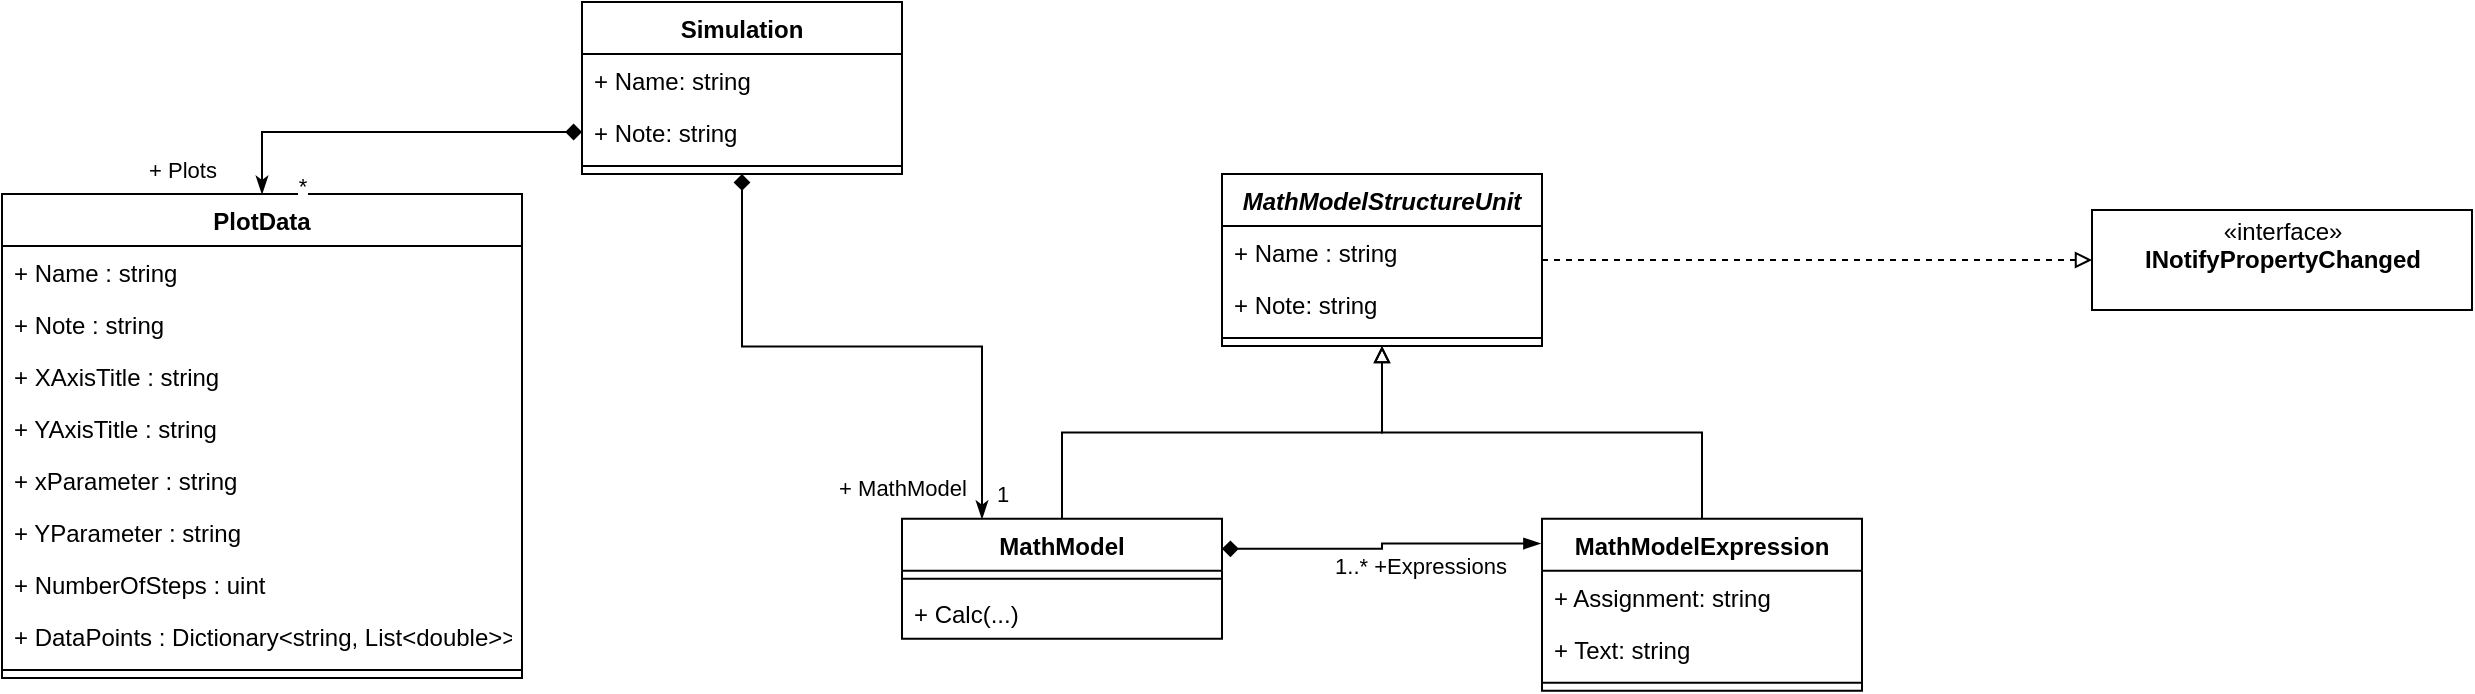 <mxfile version="14.1.8" type="device" pages="2"><diagram id="C5RBs43oDa-KdzZeNtuy" name="Class Diagram MathModel"><mxGraphModel dx="1951" dy="472" grid="1" gridSize="10" guides="1" tooltips="1" connect="1" arrows="1" fold="1" page="1" pageScale="1" pageWidth="1169" pageHeight="827" math="0" shadow="0"><root><mxCell id="WIyWlLk6GJQsqaUBKTNV-0"/><mxCell id="WIyWlLk6GJQsqaUBKTNV-1" parent="WIyWlLk6GJQsqaUBKTNV-0"/><mxCell id="z9XujFZbDLUOEMHp9Bc6-28" style="edgeStyle=orthogonalEdgeStyle;rounded=0;sketch=0;orthogonalLoop=1;jettySize=auto;html=1;shadow=0;startArrow=none;startFill=0;endArrow=block;endFill=0;dashed=1;" parent="WIyWlLk6GJQsqaUBKTNV-1" source="XYw_rAjw2vk9Df0v5EG6-4" target="z9XujFZbDLUOEMHp9Bc6-27" edge="1"><mxGeometry relative="1" as="geometry"/></mxCell><mxCell id="XYw_rAjw2vk9Df0v5EG6-4" value="MathModelStructureUnit" style="swimlane;fontStyle=3;align=center;verticalAlign=top;childLayout=stackLayout;horizontal=1;startSize=26;horizontalStack=0;resizeParent=1;resizeParentMax=0;resizeLast=0;collapsible=1;marginBottom=0;" parent="WIyWlLk6GJQsqaUBKTNV-1" vertex="1"><mxGeometry x="440" y="190" width="160" height="86" as="geometry"/></mxCell><mxCell id="XYw_rAjw2vk9Df0v5EG6-5" value="+ Name : string" style="text;strokeColor=none;fillColor=none;align=left;verticalAlign=top;spacingLeft=4;spacingRight=4;overflow=hidden;rotatable=0;points=[[0,0.5],[1,0.5]];portConstraint=eastwest;" parent="XYw_rAjw2vk9Df0v5EG6-4" vertex="1"><mxGeometry y="26" width="160" height="26" as="geometry"/></mxCell><mxCell id="XYw_rAjw2vk9Df0v5EG6-9" value="+ Note: string" style="text;strokeColor=none;fillColor=none;align=left;verticalAlign=top;spacingLeft=4;spacingRight=4;overflow=hidden;rotatable=0;points=[[0,0.5],[1,0.5]];portConstraint=eastwest;" parent="XYw_rAjw2vk9Df0v5EG6-4" vertex="1"><mxGeometry y="52" width="160" height="26" as="geometry"/></mxCell><mxCell id="XYw_rAjw2vk9Df0v5EG6-6" value="" style="line;strokeWidth=1;fillColor=none;align=left;verticalAlign=middle;spacingTop=-1;spacingLeft=3;spacingRight=3;rotatable=0;labelPosition=right;points=[];portConstraint=eastwest;" parent="XYw_rAjw2vk9Df0v5EG6-4" vertex="1"><mxGeometry y="78" width="160" height="8" as="geometry"/></mxCell><mxCell id="z9XujFZbDLUOEMHp9Bc6-29" style="edgeStyle=orthogonalEdgeStyle;rounded=0;sketch=0;orthogonalLoop=1;jettySize=auto;html=1;entryX=-0.005;entryY=0.144;entryDx=0;entryDy=0;shadow=0;startArrow=diamond;startFill=1;endArrow=blockThin;endFill=1;exitX=1;exitY=0.25;exitDx=0;exitDy=0;entryPerimeter=0;" parent="WIyWlLk6GJQsqaUBKTNV-1" source="z9XujFZbDLUOEMHp9Bc6-0" target="z9XujFZbDLUOEMHp9Bc6-4" edge="1"><mxGeometry relative="1" as="geometry"/></mxCell><mxCell id="z9XujFZbDLUOEMHp9Bc6-30" value="1..* +Expressions" style="edgeLabel;html=1;align=center;verticalAlign=middle;resizable=0;points=[];" parent="z9XujFZbDLUOEMHp9Bc6-29" vertex="1" connectable="0"><mxGeometry x="0.678" y="-2" relative="1" as="geometry"><mxPoint x="-35" y="9.0" as="offset"/></mxGeometry></mxCell><mxCell id="z9XujFZbDLUOEMHp9Bc6-0" value="MathModel" style="swimlane;fontStyle=1;align=center;verticalAlign=top;childLayout=stackLayout;horizontal=1;startSize=26;horizontalStack=0;resizeParent=1;resizeParentMax=0;resizeLast=0;collapsible=1;marginBottom=0;" parent="WIyWlLk6GJQsqaUBKTNV-1" vertex="1"><mxGeometry x="280" y="362.41" width="160" height="60" as="geometry"/></mxCell><mxCell id="z9XujFZbDLUOEMHp9Bc6-2" value="" style="line;strokeWidth=1;fillColor=none;align=left;verticalAlign=middle;spacingTop=-1;spacingLeft=3;spacingRight=3;rotatable=0;labelPosition=right;points=[];portConstraint=eastwest;" parent="z9XujFZbDLUOEMHp9Bc6-0" vertex="1"><mxGeometry y="26" width="160" height="8" as="geometry"/></mxCell><mxCell id="z9XujFZbDLUOEMHp9Bc6-3" value="+ Calc(...)" style="text;strokeColor=none;fillColor=none;align=left;verticalAlign=top;spacingLeft=4;spacingRight=4;overflow=hidden;rotatable=0;points=[[0,0.5],[1,0.5]];portConstraint=eastwest;" parent="z9XujFZbDLUOEMHp9Bc6-0" vertex="1"><mxGeometry y="34" width="160" height="26" as="geometry"/></mxCell><mxCell id="z9XujFZbDLUOEMHp9Bc6-4" value="MathModelExpression" style="swimlane;fontStyle=1;align=center;verticalAlign=top;childLayout=stackLayout;horizontal=1;startSize=26;horizontalStack=0;resizeParent=1;resizeParentMax=0;resizeLast=0;collapsible=1;marginBottom=0;" parent="WIyWlLk6GJQsqaUBKTNV-1" vertex="1"><mxGeometry x="600" y="362.41" width="160" height="86" as="geometry"/></mxCell><mxCell id="z9XujFZbDLUOEMHp9Bc6-5" value="+ Assignment: string" style="text;strokeColor=none;fillColor=none;align=left;verticalAlign=top;spacingLeft=4;spacingRight=4;overflow=hidden;rotatable=0;points=[[0,0.5],[1,0.5]];portConstraint=eastwest;" parent="z9XujFZbDLUOEMHp9Bc6-4" vertex="1"><mxGeometry y="26" width="160" height="26" as="geometry"/></mxCell><mxCell id="EHW4iD2-MLpQvyG2LRDt-0" value="+ Text: string" style="text;strokeColor=none;fillColor=none;align=left;verticalAlign=top;spacingLeft=4;spacingRight=4;overflow=hidden;rotatable=0;points=[[0,0.5],[1,0.5]];portConstraint=eastwest;" vertex="1" parent="z9XujFZbDLUOEMHp9Bc6-4"><mxGeometry y="52" width="160" height="26" as="geometry"/></mxCell><mxCell id="z9XujFZbDLUOEMHp9Bc6-6" value="" style="line;strokeWidth=1;fillColor=none;align=left;verticalAlign=middle;spacingTop=-1;spacingLeft=3;spacingRight=3;rotatable=0;labelPosition=right;points=[];portConstraint=eastwest;" parent="z9XujFZbDLUOEMHp9Bc6-4" vertex="1"><mxGeometry y="78" width="160" height="8" as="geometry"/></mxCell><mxCell id="z9XujFZbDLUOEMHp9Bc6-8" style="edgeStyle=orthogonalEdgeStyle;rounded=0;orthogonalLoop=1;jettySize=auto;html=1;endArrow=block;endFill=0;exitX=0.5;exitY=0;exitDx=0;exitDy=0;" parent="WIyWlLk6GJQsqaUBKTNV-1" source="z9XujFZbDLUOEMHp9Bc6-4" target="XYw_rAjw2vk9Df0v5EG6-4" edge="1"><mxGeometry relative="1" as="geometry"><mxPoint x="630" y="369" as="sourcePoint"/><mxPoint x="480" y="280" as="targetPoint"/></mxGeometry></mxCell><mxCell id="z9XujFZbDLUOEMHp9Bc6-10" style="edgeStyle=orthogonalEdgeStyle;rounded=0;orthogonalLoop=1;jettySize=auto;html=1;endArrow=block;endFill=0;exitX=0.5;exitY=0;exitDx=0;exitDy=0;" parent="WIyWlLk6GJQsqaUBKTNV-1" source="z9XujFZbDLUOEMHp9Bc6-0" target="XYw_rAjw2vk9Df0v5EG6-4" edge="1"><mxGeometry relative="1" as="geometry"><mxPoint x="520" y="290" as="targetPoint"/></mxGeometry></mxCell><mxCell id="z9XujFZbDLUOEMHp9Bc6-27" value="«interface»&lt;br&gt;&lt;b&gt;INotifyPropertyChanged&lt;br&gt;&lt;br&gt;&lt;/b&gt;" style="html=1;" parent="WIyWlLk6GJQsqaUBKTNV-1" vertex="1"><mxGeometry x="875" y="208" width="190" height="50" as="geometry"/></mxCell><mxCell id="EHW4iD2-MLpQvyG2LRDt-16" style="edgeStyle=orthogonalEdgeStyle;rounded=0;orthogonalLoop=1;jettySize=auto;html=1;entryX=0.25;entryY=0;entryDx=0;entryDy=0;startArrow=diamond;startFill=1;endArrow=classicThin;endFill=1;" edge="1" parent="WIyWlLk6GJQsqaUBKTNV-1" source="EHW4iD2-MLpQvyG2LRDt-1" target="z9XujFZbDLUOEMHp9Bc6-0"><mxGeometry relative="1" as="geometry"/></mxCell><mxCell id="EHW4iD2-MLpQvyG2LRDt-17" value="+ MathModel" style="edgeLabel;html=1;align=center;verticalAlign=middle;resizable=0;points=[];" vertex="1" connectable="0" parent="EHW4iD2-MLpQvyG2LRDt-16"><mxGeometry x="0.895" relative="1" as="geometry"><mxPoint x="-40" as="offset"/></mxGeometry></mxCell><mxCell id="EHW4iD2-MLpQvyG2LRDt-18" value="1" style="edgeLabel;html=1;align=center;verticalAlign=middle;resizable=0;points=[];" vertex="1" connectable="0" parent="EHW4iD2-MLpQvyG2LRDt-16"><mxGeometry x="0.812" y="2" relative="1" as="geometry"><mxPoint x="8" y="15" as="offset"/></mxGeometry></mxCell><mxCell id="EHW4iD2-MLpQvyG2LRDt-1" value="Simulation" style="swimlane;fontStyle=1;align=center;verticalAlign=top;childLayout=stackLayout;horizontal=1;startSize=26;horizontalStack=0;resizeParent=1;resizeParentMax=0;resizeLast=0;collapsible=1;marginBottom=0;" vertex="1" parent="WIyWlLk6GJQsqaUBKTNV-1"><mxGeometry x="120" y="104" width="160" height="86" as="geometry"/></mxCell><mxCell id="EHW4iD2-MLpQvyG2LRDt-2" value="+ Name: string" style="text;strokeColor=none;fillColor=none;align=left;verticalAlign=top;spacingLeft=4;spacingRight=4;overflow=hidden;rotatable=0;points=[[0,0.5],[1,0.5]];portConstraint=eastwest;" vertex="1" parent="EHW4iD2-MLpQvyG2LRDt-1"><mxGeometry y="26" width="160" height="26" as="geometry"/></mxCell><mxCell id="EHW4iD2-MLpQvyG2LRDt-5" value="+ Note: string" style="text;strokeColor=none;fillColor=none;align=left;verticalAlign=top;spacingLeft=4;spacingRight=4;overflow=hidden;rotatable=0;points=[[0,0.5],[1,0.5]];portConstraint=eastwest;" vertex="1" parent="EHW4iD2-MLpQvyG2LRDt-1"><mxGeometry y="52" width="160" height="26" as="geometry"/></mxCell><mxCell id="EHW4iD2-MLpQvyG2LRDt-3" value="" style="line;strokeWidth=1;fillColor=none;align=left;verticalAlign=middle;spacingTop=-1;spacingLeft=3;spacingRight=3;rotatable=0;labelPosition=right;points=[];portConstraint=eastwest;" vertex="1" parent="EHW4iD2-MLpQvyG2LRDt-1"><mxGeometry y="78" width="160" height="8" as="geometry"/></mxCell><mxCell id="EHW4iD2-MLpQvyG2LRDt-10" value="PlotData" style="swimlane;fontStyle=1;align=center;verticalAlign=top;childLayout=stackLayout;horizontal=1;startSize=26;horizontalStack=0;resizeParent=1;resizeParentMax=0;resizeLast=0;collapsible=1;marginBottom=0;" vertex="1" parent="WIyWlLk6GJQsqaUBKTNV-1"><mxGeometry x="-170" y="200" width="260" height="242" as="geometry"/></mxCell><mxCell id="EHW4iD2-MLpQvyG2LRDt-11" value="+ Name : string" style="text;strokeColor=none;fillColor=none;align=left;verticalAlign=top;spacingLeft=4;spacingRight=4;overflow=hidden;rotatable=0;points=[[0,0.5],[1,0.5]];portConstraint=eastwest;" vertex="1" parent="EHW4iD2-MLpQvyG2LRDt-10"><mxGeometry y="26" width="260" height="26" as="geometry"/></mxCell><mxCell id="EHW4iD2-MLpQvyG2LRDt-20" value="+ Note : string" style="text;strokeColor=none;fillColor=none;align=left;verticalAlign=top;spacingLeft=4;spacingRight=4;overflow=hidden;rotatable=0;points=[[0,0.5],[1,0.5]];portConstraint=eastwest;" vertex="1" parent="EHW4iD2-MLpQvyG2LRDt-10"><mxGeometry y="52" width="260" height="26" as="geometry"/></mxCell><mxCell id="EHW4iD2-MLpQvyG2LRDt-21" value="+ XAxisTitle : string" style="text;strokeColor=none;fillColor=none;align=left;verticalAlign=top;spacingLeft=4;spacingRight=4;overflow=hidden;rotatable=0;points=[[0,0.5],[1,0.5]];portConstraint=eastwest;" vertex="1" parent="EHW4iD2-MLpQvyG2LRDt-10"><mxGeometry y="78" width="260" height="26" as="geometry"/></mxCell><mxCell id="EHW4iD2-MLpQvyG2LRDt-23" value="+ YAxisTitle : string&#10;" style="text;strokeColor=none;fillColor=none;align=left;verticalAlign=top;spacingLeft=4;spacingRight=4;overflow=hidden;rotatable=0;points=[[0,0.5],[1,0.5]];portConstraint=eastwest;" vertex="1" parent="EHW4iD2-MLpQvyG2LRDt-10"><mxGeometry y="104" width="260" height="26" as="geometry"/></mxCell><mxCell id="EHW4iD2-MLpQvyG2LRDt-24" value="+ xParameter : string&#10;" style="text;strokeColor=none;fillColor=none;align=left;verticalAlign=top;spacingLeft=4;spacingRight=4;overflow=hidden;rotatable=0;points=[[0,0.5],[1,0.5]];portConstraint=eastwest;" vertex="1" parent="EHW4iD2-MLpQvyG2LRDt-10"><mxGeometry y="130" width="260" height="26" as="geometry"/></mxCell><mxCell id="EHW4iD2-MLpQvyG2LRDt-22" value="+ YParameter : string" style="text;strokeColor=none;fillColor=none;align=left;verticalAlign=top;spacingLeft=4;spacingRight=4;overflow=hidden;rotatable=0;points=[[0,0.5],[1,0.5]];portConstraint=eastwest;" vertex="1" parent="EHW4iD2-MLpQvyG2LRDt-10"><mxGeometry y="156" width="260" height="26" as="geometry"/></mxCell><mxCell id="EHW4iD2-MLpQvyG2LRDt-26" value="+ NumberOfSteps : uint" style="text;strokeColor=none;fillColor=none;align=left;verticalAlign=top;spacingLeft=4;spacingRight=4;overflow=hidden;rotatable=0;points=[[0,0.5],[1,0.5]];portConstraint=eastwest;" vertex="1" parent="EHW4iD2-MLpQvyG2LRDt-10"><mxGeometry y="182" width="260" height="26" as="geometry"/></mxCell><mxCell id="EHW4iD2-MLpQvyG2LRDt-25" value="+ DataPoints : Dictionary&lt;string, List&lt;double&gt;&gt;" style="text;strokeColor=none;fillColor=none;align=left;verticalAlign=top;spacingLeft=4;spacingRight=4;overflow=hidden;rotatable=0;points=[[0,0.5],[1,0.5]];portConstraint=eastwest;" vertex="1" parent="EHW4iD2-MLpQvyG2LRDt-10"><mxGeometry y="208" width="260" height="26" as="geometry"/></mxCell><mxCell id="EHW4iD2-MLpQvyG2LRDt-12" value="" style="line;strokeWidth=1;fillColor=none;align=left;verticalAlign=middle;spacingTop=-1;spacingLeft=3;spacingRight=3;rotatable=0;labelPosition=right;points=[];portConstraint=eastwest;" vertex="1" parent="EHW4iD2-MLpQvyG2LRDt-10"><mxGeometry y="234" width="260" height="8" as="geometry"/></mxCell><mxCell id="EHW4iD2-MLpQvyG2LRDt-14" style="edgeStyle=orthogonalEdgeStyle;rounded=0;orthogonalLoop=1;jettySize=auto;html=1;entryX=0.5;entryY=0;entryDx=0;entryDy=0;startArrow=diamond;startFill=1;endArrow=classicThin;endFill=1;" edge="1" parent="WIyWlLk6GJQsqaUBKTNV-1" source="EHW4iD2-MLpQvyG2LRDt-5" target="EHW4iD2-MLpQvyG2LRDt-10"><mxGeometry relative="1" as="geometry"/></mxCell><mxCell id="EHW4iD2-MLpQvyG2LRDt-15" value="+ Plots" style="edgeLabel;html=1;align=center;verticalAlign=middle;resizable=0;points=[];" vertex="1" connectable="0" parent="EHW4iD2-MLpQvyG2LRDt-14"><mxGeometry x="0.768" y="-5" relative="1" as="geometry"><mxPoint x="-35" y="10" as="offset"/></mxGeometry></mxCell><mxCell id="EHW4iD2-MLpQvyG2LRDt-19" value="*" style="edgeLabel;html=1;align=center;verticalAlign=middle;resizable=0;points=[];" vertex="1" connectable="0" parent="EHW4iD2-MLpQvyG2LRDt-14"><mxGeometry x="0.759" y="-5" relative="1" as="geometry"><mxPoint x="25" y="19.1" as="offset"/></mxGeometry></mxCell></root></mxGraphModel></diagram><diagram id="UMUmMFJ79q-6UrFbVlDO" name="Class Diagramm Simulation"><mxGraphModel dx="1088" dy="889" grid="1" gridSize="10" guides="1" tooltips="1" connect="1" arrows="1" fold="1" page="1" pageScale="1" pageWidth="1169" pageHeight="827" math="0" shadow="0"><root><mxCell id="9IzrStsXcPTuIeDsPdh4-0"/><mxCell id="9IzrStsXcPTuIeDsPdh4-1" parent="9IzrStsXcPTuIeDsPdh4-0"/><mxCell id="9IzrStsXcPTuIeDsPdh4-2" value="Simulation" style="swimlane;fontStyle=1;align=center;verticalAlign=top;childLayout=stackLayout;horizontal=1;startSize=26;horizontalStack=0;resizeParent=1;resizeParentMax=0;resizeLast=0;collapsible=1;marginBottom=0;" vertex="1" parent="9IzrStsXcPTuIeDsPdh4-1"><mxGeometry x="350" y="280" width="160" height="86" as="geometry"/></mxCell><mxCell id="9IzrStsXcPTuIeDsPdh4-3" value="+ field: type" style="text;strokeColor=none;fillColor=none;align=left;verticalAlign=top;spacingLeft=4;spacingRight=4;overflow=hidden;rotatable=0;points=[[0,0.5],[1,0.5]];portConstraint=eastwest;" vertex="1" parent="9IzrStsXcPTuIeDsPdh4-2"><mxGeometry y="26" width="160" height="26" as="geometry"/></mxCell><mxCell id="9IzrStsXcPTuIeDsPdh4-4" value="" style="line;strokeWidth=1;fillColor=none;align=left;verticalAlign=middle;spacingTop=-1;spacingLeft=3;spacingRight=3;rotatable=0;labelPosition=right;points=[];portConstraint=eastwest;" vertex="1" parent="9IzrStsXcPTuIeDsPdh4-2"><mxGeometry y="52" width="160" height="8" as="geometry"/></mxCell><mxCell id="9IzrStsXcPTuIeDsPdh4-5" value="+ method(type): type" style="text;strokeColor=none;fillColor=none;align=left;verticalAlign=top;spacingLeft=4;spacingRight=4;overflow=hidden;rotatable=0;points=[[0,0.5],[1,0.5]];portConstraint=eastwest;" vertex="1" parent="9IzrStsXcPTuIeDsPdh4-2"><mxGeometry y="60" width="160" height="26" as="geometry"/></mxCell></root></mxGraphModel></diagram></mxfile>